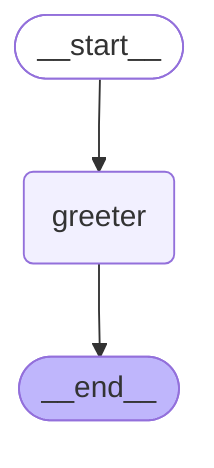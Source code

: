 ---
config:
  flowchart:
    curve: linear
---
graph TD;
	__start__([<p>__start__</p>]):::first
	greeter(greeter)
	__end__([<p>__end__</p>]):::last
	__start__ --> greeter;
	greeter --> __end__;
	classDef default fill:#f2f0ff,line-height:1.2
	classDef first fill-opacity:0
	classDef last fill:#bfb6fc